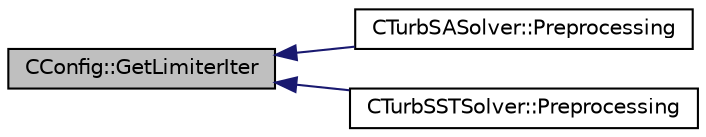 digraph "CConfig::GetLimiterIter"
{
  edge [fontname="Helvetica",fontsize="10",labelfontname="Helvetica",labelfontsize="10"];
  node [fontname="Helvetica",fontsize="10",shape=record];
  rankdir="LR";
  Node6163 [label="CConfig::GetLimiterIter",height=0.2,width=0.4,color="black", fillcolor="grey75", style="filled", fontcolor="black"];
  Node6163 -> Node6164 [dir="back",color="midnightblue",fontsize="10",style="solid",fontname="Helvetica"];
  Node6164 [label="CTurbSASolver::Preprocessing",height=0.2,width=0.4,color="black", fillcolor="white", style="filled",URL="$class_c_turb_s_a_solver.html#a225518dc5f0ca6ed894add826aaa16ea",tooltip="Restart residual and compute gradients. "];
  Node6163 -> Node6165 [dir="back",color="midnightblue",fontsize="10",style="solid",fontname="Helvetica"];
  Node6165 [label="CTurbSSTSolver::Preprocessing",height=0.2,width=0.4,color="black", fillcolor="white", style="filled",URL="$class_c_turb_s_s_t_solver.html#a653cf05307f24374fda6f523ce3130bf",tooltip="Restart residual and compute gradients. "];
}
